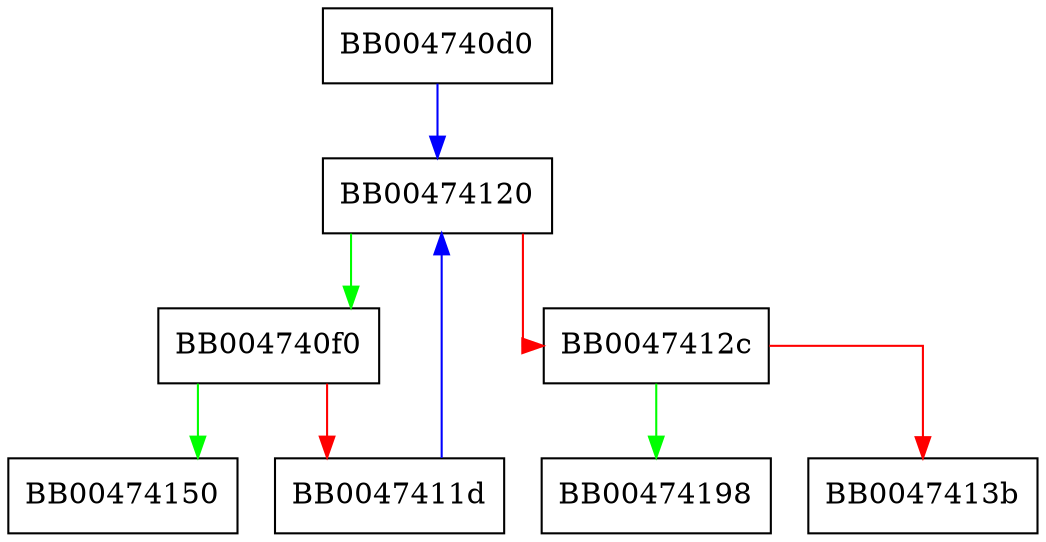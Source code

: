 digraph config_ctx {
  node [shape="box"];
  graph [splines=ortho];
  BB004740d0 -> BB00474120 [color="blue"];
  BB004740f0 -> BB00474150 [color="green"];
  BB004740f0 -> BB0047411d [color="red"];
  BB0047411d -> BB00474120 [color="blue"];
  BB00474120 -> BB004740f0 [color="green"];
  BB00474120 -> BB0047412c [color="red"];
  BB0047412c -> BB00474198 [color="green"];
  BB0047412c -> BB0047413b [color="red"];
}
